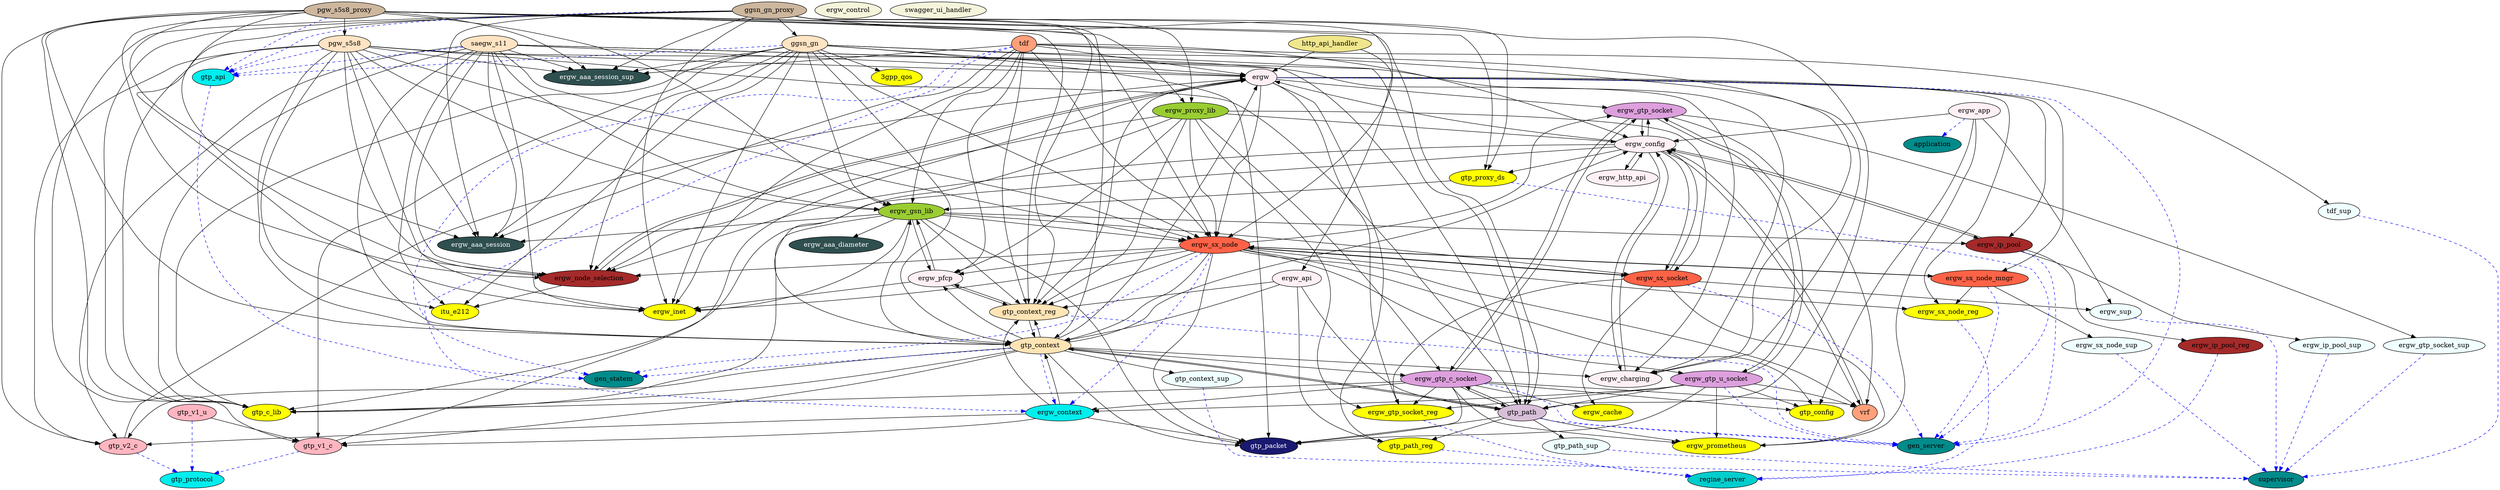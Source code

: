 /* Version: 0.0.1, Date:2019-12-23, Status: Always Draft */
/* Not that readable, but good master file to produce smaller feature diagrams */
/* Download graphwiz, and run dot cmd -> */
/* 'dot -Tsvg ergw_flow_syntax.dot -o ergw_flow_syntax.svg' */
digraph ergw_flow_syntax {
{ 
node [shape=oval style=filled]
"3gpp_qos" [fillcolor=yellow]
ergw [fillcolor=lavenderblush]
ergw_api [fillcolor=lavenderblush]
ergw_app [fillcolor=lavenderblush]
ergw_cache  [fillcolor=yellow]
ergw_charging [fillcolor=lavenderblush]
ergw_config [fillcolor=lavenderblush]
ergw_context [fillcolor=lavenderblush]
ergw_control  [fillcolor=beige]
ergw_gsn_lib [fillcolor=yellowgreen]
ergw_gtp_c_socket [fillcolor=plum]
ergw_gtp_socket [fillcolor=plum]
ergw_gtp_socket_reg  [fillcolor=yellow]
ergw_gtp_socket_sup [fillcolor=azure]
ergw_gtp_u_socket [fillcolor=plum]
ergw_http_api [fillcolor=lavenderblush]
ergw_inet  [fillcolor=yellow]
ergw_ip_pool [fillcolor=brown]
ergw_ip_pool_reg [fillcolor=brown]
ergw_ip_pool_sup [fillcolor=azure]
ergw_node_selection[fillcolor=brown]
ergw_pfcp [fillcolor=lavenderblush]
ergw_prometheus  [fillcolor=yellow]
ergw_proxy_lib [fillcolor=yellowgreen]
ergw_sup [fillcolor=azure]
ergw_sx_node [fillcolor=tomato]
ergw_sx_node_mngr [fillcolor=tomato]
ergw_sx_node_reg  [fillcolor=yellow]
ergw_sx_node_sup [fillcolor=azure]
ergw_sx_socket [fillcolor=tomato]
ggsn_gn [fillcolor=bisque]
ggsn_gn_proxy [fillcolor=bisque3]
gtp_c_lib  [fillcolor=yellow]
gtp_config  [fillcolor=yellow]
gtp_context [fillcolor=moccasin]
gtp_context_reg  [fillcolor=moccasin]
gtp_context_sup [fillcolor=azure]
gtp_path [fillcolor=thistle]
gtp_path_reg  [fillcolor=yellow]
gtp_path_sup [fillcolor=azure]
gtp_proxy_ds  [fillcolor=yellow]
gtp_v1_c [fillcolor=lightpink]
gtp_v1_u [fillcolor=lightpink]
gtp_v2_c [fillcolor=lightpink]
http_api_handler [fillcolor=khaki]
itu_e212  [fillcolor=yellow]
pgw_s5s8  [fillcolor=bisque]
pgw_s5s8_proxy [fillcolor=bisque3]
saegw_s11 [fillcolor=bisque]
swagger_ui_handler  [fillcolor=beige]
tdf_sup [fillcolor=azure]
tdf [fillcolor=lightsalmon]
vrf [fillcolor=lightsalmon]
/* behaviours */
ergw_context [fillcolor=cyan2]
gtp_api  [fillcolor=cyan2]
gtp_protocol  [fillcolor=cyan2]
regine_server [fillcolor=cyan3]
application [fillcolor=cyan4]
supervisor [fillcolor=cyan4]
gen_server [fillcolor=cyan4]
gen_statem [fillcolor=cyan4]
/* ergw_aaa modules */
ergw_aaa_diameter [fillcolor=darkslategray fontcolor=white] 
ergw_aaa_session [fillcolor=darkslategray fontcolor=white]
ergw_aaa_session_sup [fillcolor=darkslategray fontcolor=white]
/* gtplib */
gtp_packet [fillcolor=midnightblue fontcolor=white]
}
/* No outgoing calls for 3gpp_qos */
ergw -> {ergw_gtp_socket ergw_node_selection ergw_sx_node ergw_sx_node_mngr ergw_sx_node_reg ergw_gtp_socket_reg ergw_ip_pool gtp_path_reg gtp_context_reg}
ergw -> gen_server [style="dashed" color="blue"]
ergw_api -> {gtp_path_reg gtp_path gtp_context_reg gtp_context}
ergw_app -> {ergw_prometheus ergw_sup ergw_config gtp_config}
ergw_app -> application [style="dashed" color="blue"]
/* No outgoing calls for ergw_cache */ 
ergw_charging -> ergw_config
ergw_config -> {ergw ergw_charging ergw_http_api ergw_gtp_socket ergw_ip_pool ergw_node_selection ergw_sx_socket gtp_c_lib gtp_proxy_ds vrf}
ergw_context -> {gtp_context_reg gtp_context gtp_packet gtp_v1_c gtp_v2_c}
/* No outgoing calls for ergw_control */ 
ergw_gsn_lib -> {ergw_sx_node ergw_pfcp ergw_sx_socket ergw_inet ergw_ip_pool gtp_c_lib gtp_context_reg gtp_packet}
ergw_gsn_lib -> {ergw_aaa_diameter ergw_aaa_session}
ergw_gtp_c_socket -> {ergw_gtp_socket ergw_gtp_socket_reg ergw_cache ergw_prometheus ergw_context gtp_path gtp_packet gtp_config gtp_c_lib vrf}
ergw_gtp_c_socket -> gen_server [style="dashed", color="blue"]
ergw_gtp_socket -> {ergw_gtp_socket_sup ergw_gtp_u_socket ergw_gtp_c_socket ergw_config vrf}
/* No outgoing calls for ergw_gtp_socket_reg */
ergw_gtp_socket_reg -> regine_server [style="dashed" color="blue"]
ergw_gtp_socket_sup -> supervisor [style="dashed" color="blue"]
ergw_gtp_u_socket -> {ergw_gtp_socket ergw_gtp_socket_reg ergw_prometheus ergw_context gtp_config gtp_packet gtp_path vrf}
ergw_gtp_u_socket -> gen_server [style="dashed" color="blue"]
ergw_http_api -> ergw_config
/* No outgoing calls for ergw_inet */
ergw_ip_pool -> {ergw_ip_pool_sup ergw_ip_pool_reg ergw_config}
ergw_ip_pool -> gen_server [style="dashed" color="blue"]
/* No outgoing calls for ergw_ip_pool_reg */
ergw_ip_pool_reg -> regine_server [style="dashed" color="blue"]
ergw_ip_pool_sup -> supervisor [style="dashed" color="blue"]
ergw_node_selection -> {ergw itu_e212}
ergw_pfcp-> {ergw_inet ergw_gsn_lib gtp_context_reg}
/* No outgoing calls for ergw_prometheus */
ergw_proxy_lib -> {ergw_gtp_c_socket ergw_node_selection ergw_gtp_socket_reg ergw_config ergw_pfcp ergw_sx_node ergw_sx_socket gtp_context gtp_context_reg}
ergw_sup -> supervisor [style="dashed" color="blue"]
ergw_sx_node -> {ergw_node_selection ergw_sx_node_reg ergw_sx_socket ergw_gtp_u_socket ergw_pfcp  ergw_gtp_socket ergw_inet ergw_sx_node_mngr gtp_context_reg gtp_packet gtp_context gtp_config vrf}
ergw_sx_node -> {gen_statem, ergw_context} [style="dashed" color="blue"]
ergw_sx_node_mngr -> {ergw_sx_node_reg ergw_sx_node ergw_sx_node_sup}
ergw_sx_node_mngr -> gen_server [style="dashed" color="blue"]
/* No outgoing calls for ergw_sx_node_reg */
ergw_sx_node_reg -> regine_server [style="dashed" color="blue"]
ergw_sx_node_sup -> supervisor [style="dashed" color="blue"]
ergw_sx_socket -> {ergw_sup ergw_config ergw_gtp_socket_reg ergw_cache ergw_sx_node ergw_prometheus}
ergw_sx_socket -> gen_server [style="dashed" color="blue"]
ggsn_gn -> {"3gpp_qos" ergw ergw_gsn_lib ergw_charging ergw_node_selection ergw_inet ergw_sx_node gtp_context gtp_c_lib gtp_path gtp_v1_c gtp_packet itu_e212}
ggsn_gn -> {ergw_aaa_session_sup ergw_aaa_session}
ggsn_gn -> gtp_api [style="dashed" color="blue"]
ggsn_gn_proxy -> {ergw_proxy_lib ergw_inet ergw_node_selection ergw_sx_node gtp_c_lib gtp_path gtp_context gtp_proxy_ds gtp_v1_c gtp_context_reg ggsn_gn}
ggsn_gn_proxy -> {ergw_aaa_session_sup ergw_aaa_session}
ggsn_gn_proxy -> gtp_api [style="dashed" color="blue"]
/* No outgoing calls for gtp_api */
gtp_api -> gen_statem [style="dashed" color="blue"]
/* No outgoing calls for gtp_c_lib */
/* No outgoing calls for gtp_config */
gtp_context -> {ergw ergw_gtp_c_socket ergw_charging ergw_config ergw_pfcp ergw_gsn_lib gtp_context_reg gtp_context_sup gtp_v2_c gtp_v1_c gtp_packet gtp_c_lib gtp_path}
gtp_context -> {gen_statem, ergw_context} [style="dashed" color="blue"]
gtp_context_reg -> {ergw_pfcp gtp_context}
gtp_context_reg -> gen_server [style="dashed" color="blue"]
gtp_context_sup -> supervisor [style="dashed" color="blue"]
gtp_path -> {ergw_gtp_c_socket ergw_prometheus gtp_path_sup gtp_path_reg gtp_packet gtp_context}
gtp_path -> gen_server [style="dashed" color="blue"]
/* No outgoing calls for gtp_path_reg */
gtp_path_reg -> regine_server [style="dashed" color="blue"]
gtp_path_sup -> supervisor [style="dashed" color="blue"]
/* No outgoing calls for gtp_protocol */
gtp_proxy_ds -> ergw_gsn_lib
gtp_proxy_ds -> gen_server [style="dashed" color="blue"]
gtp_v1_c -> ergw
gtp_v1_c -> gtp_protocol [style="dashed" color="blue"]
gtp_v1_u -> gtp_v1_c
gtp_v1_u -> gtp_protocol [style="dashed" color="blue"]
gtp_v2_c -> ergw
gtp_v2_c -> gtp_protocol [style="dashed" color="blue"]
http_api_handler -> {ergw ergw_api}
/* No outgoing calls for itu_e212 */
pgw_s5s8 -> {ergw ergw_gsn_lib ergw_node_selection ergw_charging ergw_inet ergw_sx_node gtp_context gtp_path gtp_v2_c gtp_c_lib itu_e212}
pgw_s5s8 -> {ergw_aaa_session_sup ergw_aaa_session}
pgw_s5s8 -> gtp_api [style="dashed" color="blue"]
pgw_s5s8_proxy -> {ergw_proxy_lib  ergw_inet  ergw_gsn_lib  ergw_node_selection ergw_sx_node gtp_c_lib gtp_path gtp_context gtp_proxy_ds gtp_v2_c gtp_context_reg pgw_s5s8}
pgw_s5s8_proxy -> {ergw_aaa_session_sup ergw_aaa_session}
pgw_s5s8_proxy -> gtp_api [style="dashed" color="blue"]
saegw_s11 -> {ergw ergw_gsn_lib ergw_charging ergw_node_selection ergw_inet ergw_sx_node gtp_context gtp_c_lib gtp_path gtp_v2_c itu_e212}
saegw_s11 -> {ergw_aaa_session_sup ergw_aaa_session}
saegw_s11 -> gtp_api [style="dashed" color="blue"]
/* No outgoing calls for swagger_ui_handler */
tdf -> {ergw ergw_config ergw_gsn_lib ergw_charging ergw_pfcp ergw_inet ergw_sx_node gtp_context_reg tdf_sup}
tdf -> {ergw_aaa_session_sup ergw_aaa_session}
tdf -> {gen_statem, ergw_context} [style="dashed" color="blue"]
tdf_sup -> supervisor [style="dashed" color="blue"]
vrf -> ergw_config
}
